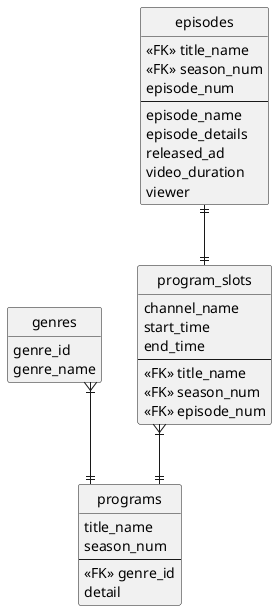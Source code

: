 ' 表記ルール
' 頭には主キーを記載し -- で区切る
' <<FK>> 外部キー
' <<u>> ユニークキー
' カラム名 : 型 : 説明 を書く
' 複合ユニークなど特別な記載は -- で更に区切って記述
' * 表示修飾子は必須属性を表します。 空白を1文字後ろに入れることで、強調{**}と解釈されることを防ぐと良いでしょう:

@startuml internet_tv
hide circle
hide empty members
skinparam linetype ortho

entity program_slots {
    channel_name
    start_time
    end_time
    --
    <<FK>> title_name
    <<FK>> season_num
    <<FK>> episode_num
}

entity programs {
    title_name
    season_num
    --
    <<FK>> genre_id
    detail
}

entity genres {
    genre_id
    genre_name
}

entity episodes {
    <<FK>> title_name
    <<FK>> season_num
    episode_num
    --
    episode_name
    episode_details
    released_ad
    video_duration
    viewer
}

program_slots }|--|| programs
genres }|--|| programs
episodes ||--|| program_slots
@endumls